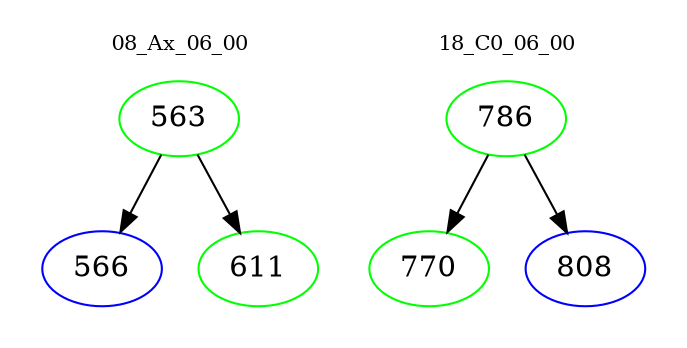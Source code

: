 digraph{
subgraph cluster_0 {
color = white
label = "08_Ax_06_00";
fontsize=10;
T0_563 [label="563", color="green"]
T0_563 -> T0_566 [color="black"]
T0_566 [label="566", color="blue"]
T0_563 -> T0_611 [color="black"]
T0_611 [label="611", color="green"]
}
subgraph cluster_1 {
color = white
label = "18_C0_06_00";
fontsize=10;
T1_786 [label="786", color="green"]
T1_786 -> T1_770 [color="black"]
T1_770 [label="770", color="green"]
T1_786 -> T1_808 [color="black"]
T1_808 [label="808", color="blue"]
}
}
